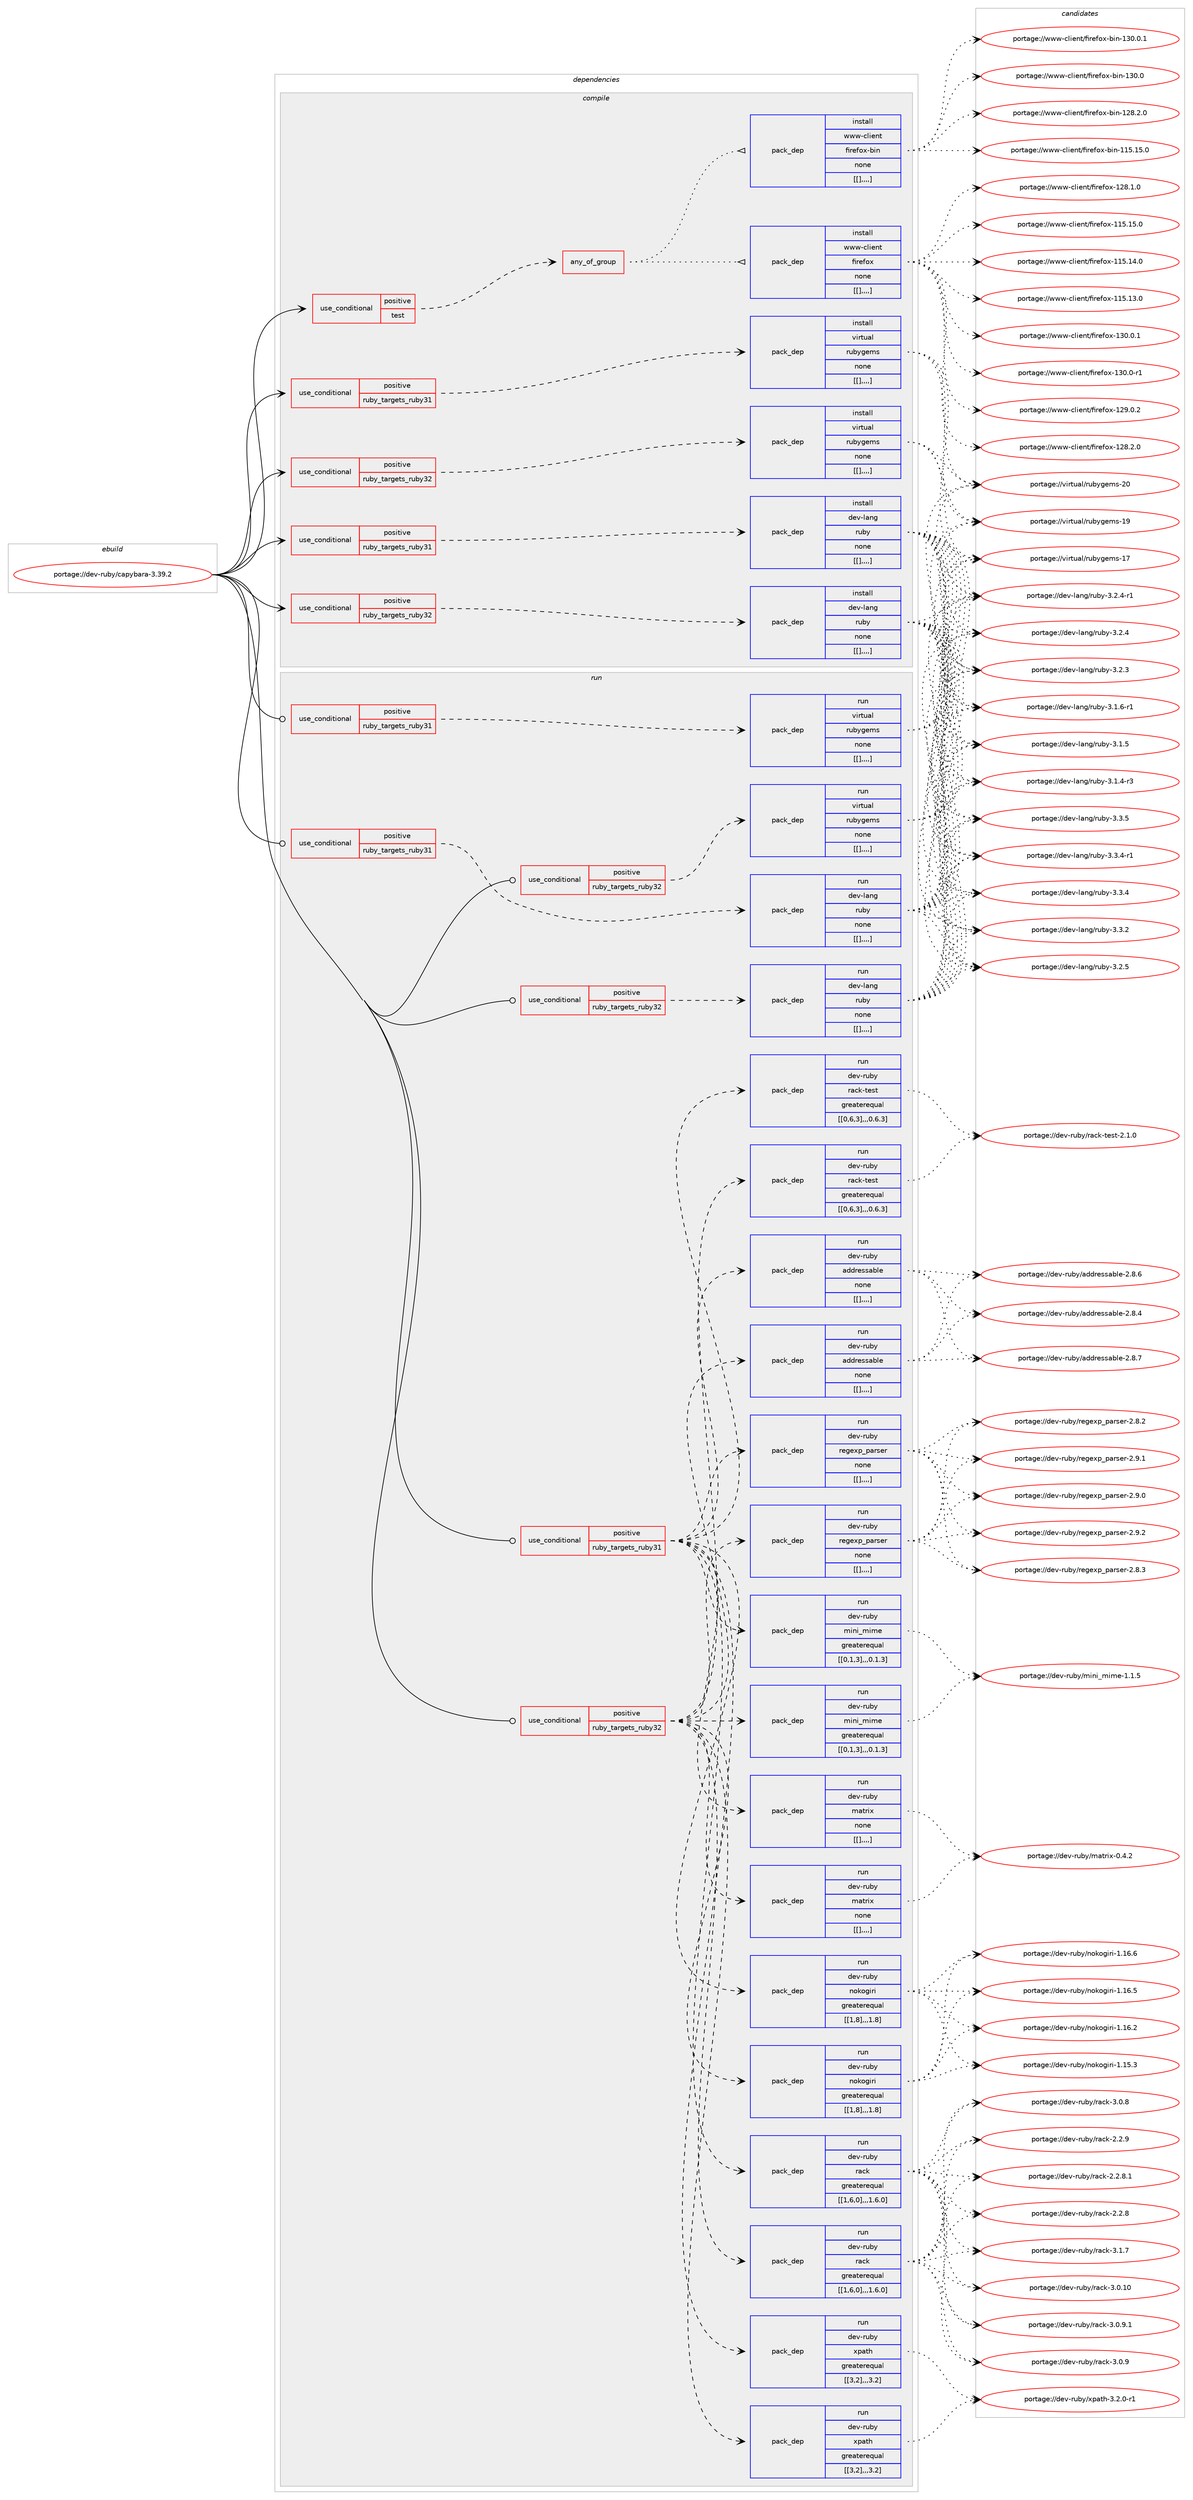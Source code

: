 digraph prolog {

# *************
# Graph options
# *************

newrank=true;
concentrate=true;
compound=true;
graph [rankdir=LR,fontname=Helvetica,fontsize=10,ranksep=1.5];#, ranksep=2.5, nodesep=0.2];
edge  [arrowhead=vee];
node  [fontname=Helvetica,fontsize=10];

# **********
# The ebuild
# **********

subgraph cluster_leftcol {
color=gray;
label=<<i>ebuild</i>>;
id [label="portage://dev-ruby/capybara-3.39.2", color=red, width=4, href="../dev-ruby/capybara-3.39.2.svg"];
}

# ****************
# The dependencies
# ****************

subgraph cluster_midcol {
color=gray;
label=<<i>dependencies</i>>;
subgraph cluster_compile {
fillcolor="#eeeeee";
style=filled;
label=<<i>compile</i>>;
subgraph cond47333 {
dependency182523 [label=<<TABLE BORDER="0" CELLBORDER="1" CELLSPACING="0" CELLPADDING="4"><TR><TD ROWSPAN="3" CELLPADDING="10">use_conditional</TD></TR><TR><TD>positive</TD></TR><TR><TD>ruby_targets_ruby31</TD></TR></TABLE>>, shape=none, color=red];
subgraph pack133908 {
dependency182524 [label=<<TABLE BORDER="0" CELLBORDER="1" CELLSPACING="0" CELLPADDING="4" WIDTH="220"><TR><TD ROWSPAN="6" CELLPADDING="30">pack_dep</TD></TR><TR><TD WIDTH="110">install</TD></TR><TR><TD>dev-lang</TD></TR><TR><TD>ruby</TD></TR><TR><TD>none</TD></TR><TR><TD>[[],,,,]</TD></TR></TABLE>>, shape=none, color=blue];
}
dependency182523:e -> dependency182524:w [weight=20,style="dashed",arrowhead="vee"];
}
id:e -> dependency182523:w [weight=20,style="solid",arrowhead="vee"];
subgraph cond47334 {
dependency182525 [label=<<TABLE BORDER="0" CELLBORDER="1" CELLSPACING="0" CELLPADDING="4"><TR><TD ROWSPAN="3" CELLPADDING="10">use_conditional</TD></TR><TR><TD>positive</TD></TR><TR><TD>ruby_targets_ruby31</TD></TR></TABLE>>, shape=none, color=red];
subgraph pack133909 {
dependency182526 [label=<<TABLE BORDER="0" CELLBORDER="1" CELLSPACING="0" CELLPADDING="4" WIDTH="220"><TR><TD ROWSPAN="6" CELLPADDING="30">pack_dep</TD></TR><TR><TD WIDTH="110">install</TD></TR><TR><TD>virtual</TD></TR><TR><TD>rubygems</TD></TR><TR><TD>none</TD></TR><TR><TD>[[],,,,]</TD></TR></TABLE>>, shape=none, color=blue];
}
dependency182525:e -> dependency182526:w [weight=20,style="dashed",arrowhead="vee"];
}
id:e -> dependency182525:w [weight=20,style="solid",arrowhead="vee"];
subgraph cond47335 {
dependency182527 [label=<<TABLE BORDER="0" CELLBORDER="1" CELLSPACING="0" CELLPADDING="4"><TR><TD ROWSPAN="3" CELLPADDING="10">use_conditional</TD></TR><TR><TD>positive</TD></TR><TR><TD>ruby_targets_ruby32</TD></TR></TABLE>>, shape=none, color=red];
subgraph pack133910 {
dependency182528 [label=<<TABLE BORDER="0" CELLBORDER="1" CELLSPACING="0" CELLPADDING="4" WIDTH="220"><TR><TD ROWSPAN="6" CELLPADDING="30">pack_dep</TD></TR><TR><TD WIDTH="110">install</TD></TR><TR><TD>dev-lang</TD></TR><TR><TD>ruby</TD></TR><TR><TD>none</TD></TR><TR><TD>[[],,,,]</TD></TR></TABLE>>, shape=none, color=blue];
}
dependency182527:e -> dependency182528:w [weight=20,style="dashed",arrowhead="vee"];
}
id:e -> dependency182527:w [weight=20,style="solid",arrowhead="vee"];
subgraph cond47336 {
dependency182529 [label=<<TABLE BORDER="0" CELLBORDER="1" CELLSPACING="0" CELLPADDING="4"><TR><TD ROWSPAN="3" CELLPADDING="10">use_conditional</TD></TR><TR><TD>positive</TD></TR><TR><TD>ruby_targets_ruby32</TD></TR></TABLE>>, shape=none, color=red];
subgraph pack133911 {
dependency182530 [label=<<TABLE BORDER="0" CELLBORDER="1" CELLSPACING="0" CELLPADDING="4" WIDTH="220"><TR><TD ROWSPAN="6" CELLPADDING="30">pack_dep</TD></TR><TR><TD WIDTH="110">install</TD></TR><TR><TD>virtual</TD></TR><TR><TD>rubygems</TD></TR><TR><TD>none</TD></TR><TR><TD>[[],,,,]</TD></TR></TABLE>>, shape=none, color=blue];
}
dependency182529:e -> dependency182530:w [weight=20,style="dashed",arrowhead="vee"];
}
id:e -> dependency182529:w [weight=20,style="solid",arrowhead="vee"];
subgraph cond47337 {
dependency182531 [label=<<TABLE BORDER="0" CELLBORDER="1" CELLSPACING="0" CELLPADDING="4"><TR><TD ROWSPAN="3" CELLPADDING="10">use_conditional</TD></TR><TR><TD>positive</TD></TR><TR><TD>test</TD></TR></TABLE>>, shape=none, color=red];
subgraph any1132 {
dependency182532 [label=<<TABLE BORDER="0" CELLBORDER="1" CELLSPACING="0" CELLPADDING="4"><TR><TD CELLPADDING="10">any_of_group</TD></TR></TABLE>>, shape=none, color=red];subgraph pack133912 {
dependency182533 [label=<<TABLE BORDER="0" CELLBORDER="1" CELLSPACING="0" CELLPADDING="4" WIDTH="220"><TR><TD ROWSPAN="6" CELLPADDING="30">pack_dep</TD></TR><TR><TD WIDTH="110">install</TD></TR><TR><TD>www-client</TD></TR><TR><TD>firefox</TD></TR><TR><TD>none</TD></TR><TR><TD>[[],,,,]</TD></TR></TABLE>>, shape=none, color=blue];
}
dependency182532:e -> dependency182533:w [weight=20,style="dotted",arrowhead="oinv"];
subgraph pack133913 {
dependency182534 [label=<<TABLE BORDER="0" CELLBORDER="1" CELLSPACING="0" CELLPADDING="4" WIDTH="220"><TR><TD ROWSPAN="6" CELLPADDING="30">pack_dep</TD></TR><TR><TD WIDTH="110">install</TD></TR><TR><TD>www-client</TD></TR><TR><TD>firefox-bin</TD></TR><TR><TD>none</TD></TR><TR><TD>[[],,,,]</TD></TR></TABLE>>, shape=none, color=blue];
}
dependency182532:e -> dependency182534:w [weight=20,style="dotted",arrowhead="oinv"];
}
dependency182531:e -> dependency182532:w [weight=20,style="dashed",arrowhead="vee"];
}
id:e -> dependency182531:w [weight=20,style="solid",arrowhead="vee"];
}
subgraph cluster_compileandrun {
fillcolor="#eeeeee";
style=filled;
label=<<i>compile and run</i>>;
}
subgraph cluster_run {
fillcolor="#eeeeee";
style=filled;
label=<<i>run</i>>;
subgraph cond47338 {
dependency182535 [label=<<TABLE BORDER="0" CELLBORDER="1" CELLSPACING="0" CELLPADDING="4"><TR><TD ROWSPAN="3" CELLPADDING="10">use_conditional</TD></TR><TR><TD>positive</TD></TR><TR><TD>ruby_targets_ruby31</TD></TR></TABLE>>, shape=none, color=red];
subgraph pack133914 {
dependency182536 [label=<<TABLE BORDER="0" CELLBORDER="1" CELLSPACING="0" CELLPADDING="4" WIDTH="220"><TR><TD ROWSPAN="6" CELLPADDING="30">pack_dep</TD></TR><TR><TD WIDTH="110">run</TD></TR><TR><TD>dev-lang</TD></TR><TR><TD>ruby</TD></TR><TR><TD>none</TD></TR><TR><TD>[[],,,,]</TD></TR></TABLE>>, shape=none, color=blue];
}
dependency182535:e -> dependency182536:w [weight=20,style="dashed",arrowhead="vee"];
}
id:e -> dependency182535:w [weight=20,style="solid",arrowhead="odot"];
subgraph cond47339 {
dependency182537 [label=<<TABLE BORDER="0" CELLBORDER="1" CELLSPACING="0" CELLPADDING="4"><TR><TD ROWSPAN="3" CELLPADDING="10">use_conditional</TD></TR><TR><TD>positive</TD></TR><TR><TD>ruby_targets_ruby31</TD></TR></TABLE>>, shape=none, color=red];
subgraph pack133915 {
dependency182538 [label=<<TABLE BORDER="0" CELLBORDER="1" CELLSPACING="0" CELLPADDING="4" WIDTH="220"><TR><TD ROWSPAN="6" CELLPADDING="30">pack_dep</TD></TR><TR><TD WIDTH="110">run</TD></TR><TR><TD>dev-ruby</TD></TR><TR><TD>addressable</TD></TR><TR><TD>none</TD></TR><TR><TD>[[],,,,]</TD></TR></TABLE>>, shape=none, color=blue];
}
dependency182537:e -> dependency182538:w [weight=20,style="dashed",arrowhead="vee"];
subgraph pack133916 {
dependency182539 [label=<<TABLE BORDER="0" CELLBORDER="1" CELLSPACING="0" CELLPADDING="4" WIDTH="220"><TR><TD ROWSPAN="6" CELLPADDING="30">pack_dep</TD></TR><TR><TD WIDTH="110">run</TD></TR><TR><TD>dev-ruby</TD></TR><TR><TD>matrix</TD></TR><TR><TD>none</TD></TR><TR><TD>[[],,,,]</TD></TR></TABLE>>, shape=none, color=blue];
}
dependency182537:e -> dependency182539:w [weight=20,style="dashed",arrowhead="vee"];
subgraph pack133917 {
dependency182540 [label=<<TABLE BORDER="0" CELLBORDER="1" CELLSPACING="0" CELLPADDING="4" WIDTH="220"><TR><TD ROWSPAN="6" CELLPADDING="30">pack_dep</TD></TR><TR><TD WIDTH="110">run</TD></TR><TR><TD>dev-ruby</TD></TR><TR><TD>mini_mime</TD></TR><TR><TD>greaterequal</TD></TR><TR><TD>[[0,1,3],,,0.1.3]</TD></TR></TABLE>>, shape=none, color=blue];
}
dependency182537:e -> dependency182540:w [weight=20,style="dashed",arrowhead="vee"];
subgraph pack133918 {
dependency182541 [label=<<TABLE BORDER="0" CELLBORDER="1" CELLSPACING="0" CELLPADDING="4" WIDTH="220"><TR><TD ROWSPAN="6" CELLPADDING="30">pack_dep</TD></TR><TR><TD WIDTH="110">run</TD></TR><TR><TD>dev-ruby</TD></TR><TR><TD>nokogiri</TD></TR><TR><TD>greaterequal</TD></TR><TR><TD>[[1,8],,,1.8]</TD></TR></TABLE>>, shape=none, color=blue];
}
dependency182537:e -> dependency182541:w [weight=20,style="dashed",arrowhead="vee"];
subgraph pack133919 {
dependency182542 [label=<<TABLE BORDER="0" CELLBORDER="1" CELLSPACING="0" CELLPADDING="4" WIDTH="220"><TR><TD ROWSPAN="6" CELLPADDING="30">pack_dep</TD></TR><TR><TD WIDTH="110">run</TD></TR><TR><TD>dev-ruby</TD></TR><TR><TD>rack</TD></TR><TR><TD>greaterequal</TD></TR><TR><TD>[[1,6,0],,,1.6.0]</TD></TR></TABLE>>, shape=none, color=blue];
}
dependency182537:e -> dependency182542:w [weight=20,style="dashed",arrowhead="vee"];
subgraph pack133920 {
dependency182543 [label=<<TABLE BORDER="0" CELLBORDER="1" CELLSPACING="0" CELLPADDING="4" WIDTH="220"><TR><TD ROWSPAN="6" CELLPADDING="30">pack_dep</TD></TR><TR><TD WIDTH="110">run</TD></TR><TR><TD>dev-ruby</TD></TR><TR><TD>rack-test</TD></TR><TR><TD>greaterequal</TD></TR><TR><TD>[[0,6,3],,,0.6.3]</TD></TR></TABLE>>, shape=none, color=blue];
}
dependency182537:e -> dependency182543:w [weight=20,style="dashed",arrowhead="vee"];
subgraph pack133921 {
dependency182544 [label=<<TABLE BORDER="0" CELLBORDER="1" CELLSPACING="0" CELLPADDING="4" WIDTH="220"><TR><TD ROWSPAN="6" CELLPADDING="30">pack_dep</TD></TR><TR><TD WIDTH="110">run</TD></TR><TR><TD>dev-ruby</TD></TR><TR><TD>regexp_parser</TD></TR><TR><TD>none</TD></TR><TR><TD>[[],,,,]</TD></TR></TABLE>>, shape=none, color=blue];
}
dependency182537:e -> dependency182544:w [weight=20,style="dashed",arrowhead="vee"];
subgraph pack133922 {
dependency182545 [label=<<TABLE BORDER="0" CELLBORDER="1" CELLSPACING="0" CELLPADDING="4" WIDTH="220"><TR><TD ROWSPAN="6" CELLPADDING="30">pack_dep</TD></TR><TR><TD WIDTH="110">run</TD></TR><TR><TD>dev-ruby</TD></TR><TR><TD>xpath</TD></TR><TR><TD>greaterequal</TD></TR><TR><TD>[[3,2],,,3.2]</TD></TR></TABLE>>, shape=none, color=blue];
}
dependency182537:e -> dependency182545:w [weight=20,style="dashed",arrowhead="vee"];
}
id:e -> dependency182537:w [weight=20,style="solid",arrowhead="odot"];
subgraph cond47340 {
dependency182546 [label=<<TABLE BORDER="0" CELLBORDER="1" CELLSPACING="0" CELLPADDING="4"><TR><TD ROWSPAN="3" CELLPADDING="10">use_conditional</TD></TR><TR><TD>positive</TD></TR><TR><TD>ruby_targets_ruby31</TD></TR></TABLE>>, shape=none, color=red];
subgraph pack133923 {
dependency182547 [label=<<TABLE BORDER="0" CELLBORDER="1" CELLSPACING="0" CELLPADDING="4" WIDTH="220"><TR><TD ROWSPAN="6" CELLPADDING="30">pack_dep</TD></TR><TR><TD WIDTH="110">run</TD></TR><TR><TD>virtual</TD></TR><TR><TD>rubygems</TD></TR><TR><TD>none</TD></TR><TR><TD>[[],,,,]</TD></TR></TABLE>>, shape=none, color=blue];
}
dependency182546:e -> dependency182547:w [weight=20,style="dashed",arrowhead="vee"];
}
id:e -> dependency182546:w [weight=20,style="solid",arrowhead="odot"];
subgraph cond47341 {
dependency182548 [label=<<TABLE BORDER="0" CELLBORDER="1" CELLSPACING="0" CELLPADDING="4"><TR><TD ROWSPAN="3" CELLPADDING="10">use_conditional</TD></TR><TR><TD>positive</TD></TR><TR><TD>ruby_targets_ruby32</TD></TR></TABLE>>, shape=none, color=red];
subgraph pack133924 {
dependency182549 [label=<<TABLE BORDER="0" CELLBORDER="1" CELLSPACING="0" CELLPADDING="4" WIDTH="220"><TR><TD ROWSPAN="6" CELLPADDING="30">pack_dep</TD></TR><TR><TD WIDTH="110">run</TD></TR><TR><TD>dev-lang</TD></TR><TR><TD>ruby</TD></TR><TR><TD>none</TD></TR><TR><TD>[[],,,,]</TD></TR></TABLE>>, shape=none, color=blue];
}
dependency182548:e -> dependency182549:w [weight=20,style="dashed",arrowhead="vee"];
}
id:e -> dependency182548:w [weight=20,style="solid",arrowhead="odot"];
subgraph cond47342 {
dependency182550 [label=<<TABLE BORDER="0" CELLBORDER="1" CELLSPACING="0" CELLPADDING="4"><TR><TD ROWSPAN="3" CELLPADDING="10">use_conditional</TD></TR><TR><TD>positive</TD></TR><TR><TD>ruby_targets_ruby32</TD></TR></TABLE>>, shape=none, color=red];
subgraph pack133925 {
dependency182551 [label=<<TABLE BORDER="0" CELLBORDER="1" CELLSPACING="0" CELLPADDING="4" WIDTH="220"><TR><TD ROWSPAN="6" CELLPADDING="30">pack_dep</TD></TR><TR><TD WIDTH="110">run</TD></TR><TR><TD>dev-ruby</TD></TR><TR><TD>addressable</TD></TR><TR><TD>none</TD></TR><TR><TD>[[],,,,]</TD></TR></TABLE>>, shape=none, color=blue];
}
dependency182550:e -> dependency182551:w [weight=20,style="dashed",arrowhead="vee"];
subgraph pack133926 {
dependency182552 [label=<<TABLE BORDER="0" CELLBORDER="1" CELLSPACING="0" CELLPADDING="4" WIDTH="220"><TR><TD ROWSPAN="6" CELLPADDING="30">pack_dep</TD></TR><TR><TD WIDTH="110">run</TD></TR><TR><TD>dev-ruby</TD></TR><TR><TD>matrix</TD></TR><TR><TD>none</TD></TR><TR><TD>[[],,,,]</TD></TR></TABLE>>, shape=none, color=blue];
}
dependency182550:e -> dependency182552:w [weight=20,style="dashed",arrowhead="vee"];
subgraph pack133927 {
dependency182553 [label=<<TABLE BORDER="0" CELLBORDER="1" CELLSPACING="0" CELLPADDING="4" WIDTH="220"><TR><TD ROWSPAN="6" CELLPADDING="30">pack_dep</TD></TR><TR><TD WIDTH="110">run</TD></TR><TR><TD>dev-ruby</TD></TR><TR><TD>mini_mime</TD></TR><TR><TD>greaterequal</TD></TR><TR><TD>[[0,1,3],,,0.1.3]</TD></TR></TABLE>>, shape=none, color=blue];
}
dependency182550:e -> dependency182553:w [weight=20,style="dashed",arrowhead="vee"];
subgraph pack133928 {
dependency182554 [label=<<TABLE BORDER="0" CELLBORDER="1" CELLSPACING="0" CELLPADDING="4" WIDTH="220"><TR><TD ROWSPAN="6" CELLPADDING="30">pack_dep</TD></TR><TR><TD WIDTH="110">run</TD></TR><TR><TD>dev-ruby</TD></TR><TR><TD>nokogiri</TD></TR><TR><TD>greaterequal</TD></TR><TR><TD>[[1,8],,,1.8]</TD></TR></TABLE>>, shape=none, color=blue];
}
dependency182550:e -> dependency182554:w [weight=20,style="dashed",arrowhead="vee"];
subgraph pack133929 {
dependency182555 [label=<<TABLE BORDER="0" CELLBORDER="1" CELLSPACING="0" CELLPADDING="4" WIDTH="220"><TR><TD ROWSPAN="6" CELLPADDING="30">pack_dep</TD></TR><TR><TD WIDTH="110">run</TD></TR><TR><TD>dev-ruby</TD></TR><TR><TD>rack</TD></TR><TR><TD>greaterequal</TD></TR><TR><TD>[[1,6,0],,,1.6.0]</TD></TR></TABLE>>, shape=none, color=blue];
}
dependency182550:e -> dependency182555:w [weight=20,style="dashed",arrowhead="vee"];
subgraph pack133930 {
dependency182556 [label=<<TABLE BORDER="0" CELLBORDER="1" CELLSPACING="0" CELLPADDING="4" WIDTH="220"><TR><TD ROWSPAN="6" CELLPADDING="30">pack_dep</TD></TR><TR><TD WIDTH="110">run</TD></TR><TR><TD>dev-ruby</TD></TR><TR><TD>rack-test</TD></TR><TR><TD>greaterequal</TD></TR><TR><TD>[[0,6,3],,,0.6.3]</TD></TR></TABLE>>, shape=none, color=blue];
}
dependency182550:e -> dependency182556:w [weight=20,style="dashed",arrowhead="vee"];
subgraph pack133931 {
dependency182557 [label=<<TABLE BORDER="0" CELLBORDER="1" CELLSPACING="0" CELLPADDING="4" WIDTH="220"><TR><TD ROWSPAN="6" CELLPADDING="30">pack_dep</TD></TR><TR><TD WIDTH="110">run</TD></TR><TR><TD>dev-ruby</TD></TR><TR><TD>regexp_parser</TD></TR><TR><TD>none</TD></TR><TR><TD>[[],,,,]</TD></TR></TABLE>>, shape=none, color=blue];
}
dependency182550:e -> dependency182557:w [weight=20,style="dashed",arrowhead="vee"];
subgraph pack133932 {
dependency182558 [label=<<TABLE BORDER="0" CELLBORDER="1" CELLSPACING="0" CELLPADDING="4" WIDTH="220"><TR><TD ROWSPAN="6" CELLPADDING="30">pack_dep</TD></TR><TR><TD WIDTH="110">run</TD></TR><TR><TD>dev-ruby</TD></TR><TR><TD>xpath</TD></TR><TR><TD>greaterequal</TD></TR><TR><TD>[[3,2],,,3.2]</TD></TR></TABLE>>, shape=none, color=blue];
}
dependency182550:e -> dependency182558:w [weight=20,style="dashed",arrowhead="vee"];
}
id:e -> dependency182550:w [weight=20,style="solid",arrowhead="odot"];
subgraph cond47343 {
dependency182559 [label=<<TABLE BORDER="0" CELLBORDER="1" CELLSPACING="0" CELLPADDING="4"><TR><TD ROWSPAN="3" CELLPADDING="10">use_conditional</TD></TR><TR><TD>positive</TD></TR><TR><TD>ruby_targets_ruby32</TD></TR></TABLE>>, shape=none, color=red];
subgraph pack133933 {
dependency182560 [label=<<TABLE BORDER="0" CELLBORDER="1" CELLSPACING="0" CELLPADDING="4" WIDTH="220"><TR><TD ROWSPAN="6" CELLPADDING="30">pack_dep</TD></TR><TR><TD WIDTH="110">run</TD></TR><TR><TD>virtual</TD></TR><TR><TD>rubygems</TD></TR><TR><TD>none</TD></TR><TR><TD>[[],,,,]</TD></TR></TABLE>>, shape=none, color=blue];
}
dependency182559:e -> dependency182560:w [weight=20,style="dashed",arrowhead="vee"];
}
id:e -> dependency182559:w [weight=20,style="solid",arrowhead="odot"];
}
}

# **************
# The candidates
# **************

subgraph cluster_choices {
rank=same;
color=gray;
label=<<i>candidates</i>>;

subgraph choice133908 {
color=black;
nodesep=1;
choice10010111845108971101034711411798121455146514653 [label="portage://dev-lang/ruby-3.3.5", color=red, width=4,href="../dev-lang/ruby-3.3.5.svg"];
choice100101118451089711010347114117981214551465146524511449 [label="portage://dev-lang/ruby-3.3.4-r1", color=red, width=4,href="../dev-lang/ruby-3.3.4-r1.svg"];
choice10010111845108971101034711411798121455146514652 [label="portage://dev-lang/ruby-3.3.4", color=red, width=4,href="../dev-lang/ruby-3.3.4.svg"];
choice10010111845108971101034711411798121455146514650 [label="portage://dev-lang/ruby-3.3.2", color=red, width=4,href="../dev-lang/ruby-3.3.2.svg"];
choice10010111845108971101034711411798121455146504653 [label="portage://dev-lang/ruby-3.2.5", color=red, width=4,href="../dev-lang/ruby-3.2.5.svg"];
choice100101118451089711010347114117981214551465046524511449 [label="portage://dev-lang/ruby-3.2.4-r1", color=red, width=4,href="../dev-lang/ruby-3.2.4-r1.svg"];
choice10010111845108971101034711411798121455146504652 [label="portage://dev-lang/ruby-3.2.4", color=red, width=4,href="../dev-lang/ruby-3.2.4.svg"];
choice10010111845108971101034711411798121455146504651 [label="portage://dev-lang/ruby-3.2.3", color=red, width=4,href="../dev-lang/ruby-3.2.3.svg"];
choice100101118451089711010347114117981214551464946544511449 [label="portage://dev-lang/ruby-3.1.6-r1", color=red, width=4,href="../dev-lang/ruby-3.1.6-r1.svg"];
choice10010111845108971101034711411798121455146494653 [label="portage://dev-lang/ruby-3.1.5", color=red, width=4,href="../dev-lang/ruby-3.1.5.svg"];
choice100101118451089711010347114117981214551464946524511451 [label="portage://dev-lang/ruby-3.1.4-r3", color=red, width=4,href="../dev-lang/ruby-3.1.4-r3.svg"];
dependency182524:e -> choice10010111845108971101034711411798121455146514653:w [style=dotted,weight="100"];
dependency182524:e -> choice100101118451089711010347114117981214551465146524511449:w [style=dotted,weight="100"];
dependency182524:e -> choice10010111845108971101034711411798121455146514652:w [style=dotted,weight="100"];
dependency182524:e -> choice10010111845108971101034711411798121455146514650:w [style=dotted,weight="100"];
dependency182524:e -> choice10010111845108971101034711411798121455146504653:w [style=dotted,weight="100"];
dependency182524:e -> choice100101118451089711010347114117981214551465046524511449:w [style=dotted,weight="100"];
dependency182524:e -> choice10010111845108971101034711411798121455146504652:w [style=dotted,weight="100"];
dependency182524:e -> choice10010111845108971101034711411798121455146504651:w [style=dotted,weight="100"];
dependency182524:e -> choice100101118451089711010347114117981214551464946544511449:w [style=dotted,weight="100"];
dependency182524:e -> choice10010111845108971101034711411798121455146494653:w [style=dotted,weight="100"];
dependency182524:e -> choice100101118451089711010347114117981214551464946524511451:w [style=dotted,weight="100"];
}
subgraph choice133909 {
color=black;
nodesep=1;
choice118105114116117971084711411798121103101109115455048 [label="portage://virtual/rubygems-20", color=red, width=4,href="../virtual/rubygems-20.svg"];
choice118105114116117971084711411798121103101109115454957 [label="portage://virtual/rubygems-19", color=red, width=4,href="../virtual/rubygems-19.svg"];
choice118105114116117971084711411798121103101109115454955 [label="portage://virtual/rubygems-17", color=red, width=4,href="../virtual/rubygems-17.svg"];
dependency182526:e -> choice118105114116117971084711411798121103101109115455048:w [style=dotted,weight="100"];
dependency182526:e -> choice118105114116117971084711411798121103101109115454957:w [style=dotted,weight="100"];
dependency182526:e -> choice118105114116117971084711411798121103101109115454955:w [style=dotted,weight="100"];
}
subgraph choice133910 {
color=black;
nodesep=1;
choice10010111845108971101034711411798121455146514653 [label="portage://dev-lang/ruby-3.3.5", color=red, width=4,href="../dev-lang/ruby-3.3.5.svg"];
choice100101118451089711010347114117981214551465146524511449 [label="portage://dev-lang/ruby-3.3.4-r1", color=red, width=4,href="../dev-lang/ruby-3.3.4-r1.svg"];
choice10010111845108971101034711411798121455146514652 [label="portage://dev-lang/ruby-3.3.4", color=red, width=4,href="../dev-lang/ruby-3.3.4.svg"];
choice10010111845108971101034711411798121455146514650 [label="portage://dev-lang/ruby-3.3.2", color=red, width=4,href="../dev-lang/ruby-3.3.2.svg"];
choice10010111845108971101034711411798121455146504653 [label="portage://dev-lang/ruby-3.2.5", color=red, width=4,href="../dev-lang/ruby-3.2.5.svg"];
choice100101118451089711010347114117981214551465046524511449 [label="portage://dev-lang/ruby-3.2.4-r1", color=red, width=4,href="../dev-lang/ruby-3.2.4-r1.svg"];
choice10010111845108971101034711411798121455146504652 [label="portage://dev-lang/ruby-3.2.4", color=red, width=4,href="../dev-lang/ruby-3.2.4.svg"];
choice10010111845108971101034711411798121455146504651 [label="portage://dev-lang/ruby-3.2.3", color=red, width=4,href="../dev-lang/ruby-3.2.3.svg"];
choice100101118451089711010347114117981214551464946544511449 [label="portage://dev-lang/ruby-3.1.6-r1", color=red, width=4,href="../dev-lang/ruby-3.1.6-r1.svg"];
choice10010111845108971101034711411798121455146494653 [label="portage://dev-lang/ruby-3.1.5", color=red, width=4,href="../dev-lang/ruby-3.1.5.svg"];
choice100101118451089711010347114117981214551464946524511451 [label="portage://dev-lang/ruby-3.1.4-r3", color=red, width=4,href="../dev-lang/ruby-3.1.4-r3.svg"];
dependency182528:e -> choice10010111845108971101034711411798121455146514653:w [style=dotted,weight="100"];
dependency182528:e -> choice100101118451089711010347114117981214551465146524511449:w [style=dotted,weight="100"];
dependency182528:e -> choice10010111845108971101034711411798121455146514652:w [style=dotted,weight="100"];
dependency182528:e -> choice10010111845108971101034711411798121455146514650:w [style=dotted,weight="100"];
dependency182528:e -> choice10010111845108971101034711411798121455146504653:w [style=dotted,weight="100"];
dependency182528:e -> choice100101118451089711010347114117981214551465046524511449:w [style=dotted,weight="100"];
dependency182528:e -> choice10010111845108971101034711411798121455146504652:w [style=dotted,weight="100"];
dependency182528:e -> choice10010111845108971101034711411798121455146504651:w [style=dotted,weight="100"];
dependency182528:e -> choice100101118451089711010347114117981214551464946544511449:w [style=dotted,weight="100"];
dependency182528:e -> choice10010111845108971101034711411798121455146494653:w [style=dotted,weight="100"];
dependency182528:e -> choice100101118451089711010347114117981214551464946524511451:w [style=dotted,weight="100"];
}
subgraph choice133911 {
color=black;
nodesep=1;
choice118105114116117971084711411798121103101109115455048 [label="portage://virtual/rubygems-20", color=red, width=4,href="../virtual/rubygems-20.svg"];
choice118105114116117971084711411798121103101109115454957 [label="portage://virtual/rubygems-19", color=red, width=4,href="../virtual/rubygems-19.svg"];
choice118105114116117971084711411798121103101109115454955 [label="portage://virtual/rubygems-17", color=red, width=4,href="../virtual/rubygems-17.svg"];
dependency182530:e -> choice118105114116117971084711411798121103101109115455048:w [style=dotted,weight="100"];
dependency182530:e -> choice118105114116117971084711411798121103101109115454957:w [style=dotted,weight="100"];
dependency182530:e -> choice118105114116117971084711411798121103101109115454955:w [style=dotted,weight="100"];
}
subgraph choice133912 {
color=black;
nodesep=1;
choice1191191194599108105101110116471021051141011021111204549514846484649 [label="portage://www-client/firefox-130.0.1", color=red, width=4,href="../www-client/firefox-130.0.1.svg"];
choice1191191194599108105101110116471021051141011021111204549514846484511449 [label="portage://www-client/firefox-130.0-r1", color=red, width=4,href="../www-client/firefox-130.0-r1.svg"];
choice1191191194599108105101110116471021051141011021111204549505746484650 [label="portage://www-client/firefox-129.0.2", color=red, width=4,href="../www-client/firefox-129.0.2.svg"];
choice1191191194599108105101110116471021051141011021111204549505646504648 [label="portage://www-client/firefox-128.2.0", color=red, width=4,href="../www-client/firefox-128.2.0.svg"];
choice1191191194599108105101110116471021051141011021111204549505646494648 [label="portage://www-client/firefox-128.1.0", color=red, width=4,href="../www-client/firefox-128.1.0.svg"];
choice119119119459910810510111011647102105114101102111120454949534649534648 [label="portage://www-client/firefox-115.15.0", color=red, width=4,href="../www-client/firefox-115.15.0.svg"];
choice119119119459910810510111011647102105114101102111120454949534649524648 [label="portage://www-client/firefox-115.14.0", color=red, width=4,href="../www-client/firefox-115.14.0.svg"];
choice119119119459910810510111011647102105114101102111120454949534649514648 [label="portage://www-client/firefox-115.13.0", color=red, width=4,href="../www-client/firefox-115.13.0.svg"];
dependency182533:e -> choice1191191194599108105101110116471021051141011021111204549514846484649:w [style=dotted,weight="100"];
dependency182533:e -> choice1191191194599108105101110116471021051141011021111204549514846484511449:w [style=dotted,weight="100"];
dependency182533:e -> choice1191191194599108105101110116471021051141011021111204549505746484650:w [style=dotted,weight="100"];
dependency182533:e -> choice1191191194599108105101110116471021051141011021111204549505646504648:w [style=dotted,weight="100"];
dependency182533:e -> choice1191191194599108105101110116471021051141011021111204549505646494648:w [style=dotted,weight="100"];
dependency182533:e -> choice119119119459910810510111011647102105114101102111120454949534649534648:w [style=dotted,weight="100"];
dependency182533:e -> choice119119119459910810510111011647102105114101102111120454949534649524648:w [style=dotted,weight="100"];
dependency182533:e -> choice119119119459910810510111011647102105114101102111120454949534649514648:w [style=dotted,weight="100"];
}
subgraph choice133913 {
color=black;
nodesep=1;
choice11911911945991081051011101164710210511410110211112045981051104549514846484649 [label="portage://www-client/firefox-bin-130.0.1", color=red, width=4,href="../www-client/firefox-bin-130.0.1.svg"];
choice1191191194599108105101110116471021051141011021111204598105110454951484648 [label="portage://www-client/firefox-bin-130.0", color=red, width=4,href="../www-client/firefox-bin-130.0.svg"];
choice11911911945991081051011101164710210511410110211112045981051104549505646504648 [label="portage://www-client/firefox-bin-128.2.0", color=red, width=4,href="../www-client/firefox-bin-128.2.0.svg"];
choice1191191194599108105101110116471021051141011021111204598105110454949534649534648 [label="portage://www-client/firefox-bin-115.15.0", color=red, width=4,href="../www-client/firefox-bin-115.15.0.svg"];
dependency182534:e -> choice11911911945991081051011101164710210511410110211112045981051104549514846484649:w [style=dotted,weight="100"];
dependency182534:e -> choice1191191194599108105101110116471021051141011021111204598105110454951484648:w [style=dotted,weight="100"];
dependency182534:e -> choice11911911945991081051011101164710210511410110211112045981051104549505646504648:w [style=dotted,weight="100"];
dependency182534:e -> choice1191191194599108105101110116471021051141011021111204598105110454949534649534648:w [style=dotted,weight="100"];
}
subgraph choice133914 {
color=black;
nodesep=1;
choice10010111845108971101034711411798121455146514653 [label="portage://dev-lang/ruby-3.3.5", color=red, width=4,href="../dev-lang/ruby-3.3.5.svg"];
choice100101118451089711010347114117981214551465146524511449 [label="portage://dev-lang/ruby-3.3.4-r1", color=red, width=4,href="../dev-lang/ruby-3.3.4-r1.svg"];
choice10010111845108971101034711411798121455146514652 [label="portage://dev-lang/ruby-3.3.4", color=red, width=4,href="../dev-lang/ruby-3.3.4.svg"];
choice10010111845108971101034711411798121455146514650 [label="portage://dev-lang/ruby-3.3.2", color=red, width=4,href="../dev-lang/ruby-3.3.2.svg"];
choice10010111845108971101034711411798121455146504653 [label="portage://dev-lang/ruby-3.2.5", color=red, width=4,href="../dev-lang/ruby-3.2.5.svg"];
choice100101118451089711010347114117981214551465046524511449 [label="portage://dev-lang/ruby-3.2.4-r1", color=red, width=4,href="../dev-lang/ruby-3.2.4-r1.svg"];
choice10010111845108971101034711411798121455146504652 [label="portage://dev-lang/ruby-3.2.4", color=red, width=4,href="../dev-lang/ruby-3.2.4.svg"];
choice10010111845108971101034711411798121455146504651 [label="portage://dev-lang/ruby-3.2.3", color=red, width=4,href="../dev-lang/ruby-3.2.3.svg"];
choice100101118451089711010347114117981214551464946544511449 [label="portage://dev-lang/ruby-3.1.6-r1", color=red, width=4,href="../dev-lang/ruby-3.1.6-r1.svg"];
choice10010111845108971101034711411798121455146494653 [label="portage://dev-lang/ruby-3.1.5", color=red, width=4,href="../dev-lang/ruby-3.1.5.svg"];
choice100101118451089711010347114117981214551464946524511451 [label="portage://dev-lang/ruby-3.1.4-r3", color=red, width=4,href="../dev-lang/ruby-3.1.4-r3.svg"];
dependency182536:e -> choice10010111845108971101034711411798121455146514653:w [style=dotted,weight="100"];
dependency182536:e -> choice100101118451089711010347114117981214551465146524511449:w [style=dotted,weight="100"];
dependency182536:e -> choice10010111845108971101034711411798121455146514652:w [style=dotted,weight="100"];
dependency182536:e -> choice10010111845108971101034711411798121455146514650:w [style=dotted,weight="100"];
dependency182536:e -> choice10010111845108971101034711411798121455146504653:w [style=dotted,weight="100"];
dependency182536:e -> choice100101118451089711010347114117981214551465046524511449:w [style=dotted,weight="100"];
dependency182536:e -> choice10010111845108971101034711411798121455146504652:w [style=dotted,weight="100"];
dependency182536:e -> choice10010111845108971101034711411798121455146504651:w [style=dotted,weight="100"];
dependency182536:e -> choice100101118451089711010347114117981214551464946544511449:w [style=dotted,weight="100"];
dependency182536:e -> choice10010111845108971101034711411798121455146494653:w [style=dotted,weight="100"];
dependency182536:e -> choice100101118451089711010347114117981214551464946524511451:w [style=dotted,weight="100"];
}
subgraph choice133915 {
color=black;
nodesep=1;
choice100101118451141179812147971001001141011151159798108101455046564655 [label="portage://dev-ruby/addressable-2.8.7", color=red, width=4,href="../dev-ruby/addressable-2.8.7.svg"];
choice100101118451141179812147971001001141011151159798108101455046564654 [label="portage://dev-ruby/addressable-2.8.6", color=red, width=4,href="../dev-ruby/addressable-2.8.6.svg"];
choice100101118451141179812147971001001141011151159798108101455046564652 [label="portage://dev-ruby/addressable-2.8.4", color=red, width=4,href="../dev-ruby/addressable-2.8.4.svg"];
dependency182538:e -> choice100101118451141179812147971001001141011151159798108101455046564655:w [style=dotted,weight="100"];
dependency182538:e -> choice100101118451141179812147971001001141011151159798108101455046564654:w [style=dotted,weight="100"];
dependency182538:e -> choice100101118451141179812147971001001141011151159798108101455046564652:w [style=dotted,weight="100"];
}
subgraph choice133916 {
color=black;
nodesep=1;
choice10010111845114117981214710997116114105120454846524650 [label="portage://dev-ruby/matrix-0.4.2", color=red, width=4,href="../dev-ruby/matrix-0.4.2.svg"];
dependency182539:e -> choice10010111845114117981214710997116114105120454846524650:w [style=dotted,weight="100"];
}
subgraph choice133917 {
color=black;
nodesep=1;
choice10010111845114117981214710910511010595109105109101454946494653 [label="portage://dev-ruby/mini_mime-1.1.5", color=red, width=4,href="../dev-ruby/mini_mime-1.1.5.svg"];
dependency182540:e -> choice10010111845114117981214710910511010595109105109101454946494653:w [style=dotted,weight="100"];
}
subgraph choice133918 {
color=black;
nodesep=1;
choice10010111845114117981214711011110711110310511410545494649544654 [label="portage://dev-ruby/nokogiri-1.16.6", color=red, width=4,href="../dev-ruby/nokogiri-1.16.6.svg"];
choice10010111845114117981214711011110711110310511410545494649544653 [label="portage://dev-ruby/nokogiri-1.16.5", color=red, width=4,href="../dev-ruby/nokogiri-1.16.5.svg"];
choice10010111845114117981214711011110711110310511410545494649544650 [label="portage://dev-ruby/nokogiri-1.16.2", color=red, width=4,href="../dev-ruby/nokogiri-1.16.2.svg"];
choice10010111845114117981214711011110711110310511410545494649534651 [label="portage://dev-ruby/nokogiri-1.15.3", color=red, width=4,href="../dev-ruby/nokogiri-1.15.3.svg"];
dependency182541:e -> choice10010111845114117981214711011110711110310511410545494649544654:w [style=dotted,weight="100"];
dependency182541:e -> choice10010111845114117981214711011110711110310511410545494649544653:w [style=dotted,weight="100"];
dependency182541:e -> choice10010111845114117981214711011110711110310511410545494649544650:w [style=dotted,weight="100"];
dependency182541:e -> choice10010111845114117981214711011110711110310511410545494649534651:w [style=dotted,weight="100"];
}
subgraph choice133919 {
color=black;
nodesep=1;
choice1001011184511411798121471149799107455146494655 [label="portage://dev-ruby/rack-3.1.7", color=red, width=4,href="../dev-ruby/rack-3.1.7.svg"];
choice100101118451141179812147114979910745514648464948 [label="portage://dev-ruby/rack-3.0.10", color=red, width=4,href="../dev-ruby/rack-3.0.10.svg"];
choice10010111845114117981214711497991074551464846574649 [label="portage://dev-ruby/rack-3.0.9.1", color=red, width=4,href="../dev-ruby/rack-3.0.9.1.svg"];
choice1001011184511411798121471149799107455146484657 [label="portage://dev-ruby/rack-3.0.9", color=red, width=4,href="../dev-ruby/rack-3.0.9.svg"];
choice1001011184511411798121471149799107455146484656 [label="portage://dev-ruby/rack-3.0.8", color=red, width=4,href="../dev-ruby/rack-3.0.8.svg"];
choice1001011184511411798121471149799107455046504657 [label="portage://dev-ruby/rack-2.2.9", color=red, width=4,href="../dev-ruby/rack-2.2.9.svg"];
choice10010111845114117981214711497991074550465046564649 [label="portage://dev-ruby/rack-2.2.8.1", color=red, width=4,href="../dev-ruby/rack-2.2.8.1.svg"];
choice1001011184511411798121471149799107455046504656 [label="portage://dev-ruby/rack-2.2.8", color=red, width=4,href="../dev-ruby/rack-2.2.8.svg"];
dependency182542:e -> choice1001011184511411798121471149799107455146494655:w [style=dotted,weight="100"];
dependency182542:e -> choice100101118451141179812147114979910745514648464948:w [style=dotted,weight="100"];
dependency182542:e -> choice10010111845114117981214711497991074551464846574649:w [style=dotted,weight="100"];
dependency182542:e -> choice1001011184511411798121471149799107455146484657:w [style=dotted,weight="100"];
dependency182542:e -> choice1001011184511411798121471149799107455146484656:w [style=dotted,weight="100"];
dependency182542:e -> choice1001011184511411798121471149799107455046504657:w [style=dotted,weight="100"];
dependency182542:e -> choice10010111845114117981214711497991074550465046564649:w [style=dotted,weight="100"];
dependency182542:e -> choice1001011184511411798121471149799107455046504656:w [style=dotted,weight="100"];
}
subgraph choice133920 {
color=black;
nodesep=1;
choice100101118451141179812147114979910745116101115116455046494648 [label="portage://dev-ruby/rack-test-2.1.0", color=red, width=4,href="../dev-ruby/rack-test-2.1.0.svg"];
dependency182543:e -> choice100101118451141179812147114979910745116101115116455046494648:w [style=dotted,weight="100"];
}
subgraph choice133921 {
color=black;
nodesep=1;
choice1001011184511411798121471141011031011201129511297114115101114455046574650 [label="portage://dev-ruby/regexp_parser-2.9.2", color=red, width=4,href="../dev-ruby/regexp_parser-2.9.2.svg"];
choice1001011184511411798121471141011031011201129511297114115101114455046574649 [label="portage://dev-ruby/regexp_parser-2.9.1", color=red, width=4,href="../dev-ruby/regexp_parser-2.9.1.svg"];
choice1001011184511411798121471141011031011201129511297114115101114455046574648 [label="portage://dev-ruby/regexp_parser-2.9.0", color=red, width=4,href="../dev-ruby/regexp_parser-2.9.0.svg"];
choice1001011184511411798121471141011031011201129511297114115101114455046564651 [label="portage://dev-ruby/regexp_parser-2.8.3", color=red, width=4,href="../dev-ruby/regexp_parser-2.8.3.svg"];
choice1001011184511411798121471141011031011201129511297114115101114455046564650 [label="portage://dev-ruby/regexp_parser-2.8.2", color=red, width=4,href="../dev-ruby/regexp_parser-2.8.2.svg"];
dependency182544:e -> choice1001011184511411798121471141011031011201129511297114115101114455046574650:w [style=dotted,weight="100"];
dependency182544:e -> choice1001011184511411798121471141011031011201129511297114115101114455046574649:w [style=dotted,weight="100"];
dependency182544:e -> choice1001011184511411798121471141011031011201129511297114115101114455046574648:w [style=dotted,weight="100"];
dependency182544:e -> choice1001011184511411798121471141011031011201129511297114115101114455046564651:w [style=dotted,weight="100"];
dependency182544:e -> choice1001011184511411798121471141011031011201129511297114115101114455046564650:w [style=dotted,weight="100"];
}
subgraph choice133922 {
color=black;
nodesep=1;
choice100101118451141179812147120112971161044551465046484511449 [label="portage://dev-ruby/xpath-3.2.0-r1", color=red, width=4,href="../dev-ruby/xpath-3.2.0-r1.svg"];
dependency182545:e -> choice100101118451141179812147120112971161044551465046484511449:w [style=dotted,weight="100"];
}
subgraph choice133923 {
color=black;
nodesep=1;
choice118105114116117971084711411798121103101109115455048 [label="portage://virtual/rubygems-20", color=red, width=4,href="../virtual/rubygems-20.svg"];
choice118105114116117971084711411798121103101109115454957 [label="portage://virtual/rubygems-19", color=red, width=4,href="../virtual/rubygems-19.svg"];
choice118105114116117971084711411798121103101109115454955 [label="portage://virtual/rubygems-17", color=red, width=4,href="../virtual/rubygems-17.svg"];
dependency182547:e -> choice118105114116117971084711411798121103101109115455048:w [style=dotted,weight="100"];
dependency182547:e -> choice118105114116117971084711411798121103101109115454957:w [style=dotted,weight="100"];
dependency182547:e -> choice118105114116117971084711411798121103101109115454955:w [style=dotted,weight="100"];
}
subgraph choice133924 {
color=black;
nodesep=1;
choice10010111845108971101034711411798121455146514653 [label="portage://dev-lang/ruby-3.3.5", color=red, width=4,href="../dev-lang/ruby-3.3.5.svg"];
choice100101118451089711010347114117981214551465146524511449 [label="portage://dev-lang/ruby-3.3.4-r1", color=red, width=4,href="../dev-lang/ruby-3.3.4-r1.svg"];
choice10010111845108971101034711411798121455146514652 [label="portage://dev-lang/ruby-3.3.4", color=red, width=4,href="../dev-lang/ruby-3.3.4.svg"];
choice10010111845108971101034711411798121455146514650 [label="portage://dev-lang/ruby-3.3.2", color=red, width=4,href="../dev-lang/ruby-3.3.2.svg"];
choice10010111845108971101034711411798121455146504653 [label="portage://dev-lang/ruby-3.2.5", color=red, width=4,href="../dev-lang/ruby-3.2.5.svg"];
choice100101118451089711010347114117981214551465046524511449 [label="portage://dev-lang/ruby-3.2.4-r1", color=red, width=4,href="../dev-lang/ruby-3.2.4-r1.svg"];
choice10010111845108971101034711411798121455146504652 [label="portage://dev-lang/ruby-3.2.4", color=red, width=4,href="../dev-lang/ruby-3.2.4.svg"];
choice10010111845108971101034711411798121455146504651 [label="portage://dev-lang/ruby-3.2.3", color=red, width=4,href="../dev-lang/ruby-3.2.3.svg"];
choice100101118451089711010347114117981214551464946544511449 [label="portage://dev-lang/ruby-3.1.6-r1", color=red, width=4,href="../dev-lang/ruby-3.1.6-r1.svg"];
choice10010111845108971101034711411798121455146494653 [label="portage://dev-lang/ruby-3.1.5", color=red, width=4,href="../dev-lang/ruby-3.1.5.svg"];
choice100101118451089711010347114117981214551464946524511451 [label="portage://dev-lang/ruby-3.1.4-r3", color=red, width=4,href="../dev-lang/ruby-3.1.4-r3.svg"];
dependency182549:e -> choice10010111845108971101034711411798121455146514653:w [style=dotted,weight="100"];
dependency182549:e -> choice100101118451089711010347114117981214551465146524511449:w [style=dotted,weight="100"];
dependency182549:e -> choice10010111845108971101034711411798121455146514652:w [style=dotted,weight="100"];
dependency182549:e -> choice10010111845108971101034711411798121455146514650:w [style=dotted,weight="100"];
dependency182549:e -> choice10010111845108971101034711411798121455146504653:w [style=dotted,weight="100"];
dependency182549:e -> choice100101118451089711010347114117981214551465046524511449:w [style=dotted,weight="100"];
dependency182549:e -> choice10010111845108971101034711411798121455146504652:w [style=dotted,weight="100"];
dependency182549:e -> choice10010111845108971101034711411798121455146504651:w [style=dotted,weight="100"];
dependency182549:e -> choice100101118451089711010347114117981214551464946544511449:w [style=dotted,weight="100"];
dependency182549:e -> choice10010111845108971101034711411798121455146494653:w [style=dotted,weight="100"];
dependency182549:e -> choice100101118451089711010347114117981214551464946524511451:w [style=dotted,weight="100"];
}
subgraph choice133925 {
color=black;
nodesep=1;
choice100101118451141179812147971001001141011151159798108101455046564655 [label="portage://dev-ruby/addressable-2.8.7", color=red, width=4,href="../dev-ruby/addressable-2.8.7.svg"];
choice100101118451141179812147971001001141011151159798108101455046564654 [label="portage://dev-ruby/addressable-2.8.6", color=red, width=4,href="../dev-ruby/addressable-2.8.6.svg"];
choice100101118451141179812147971001001141011151159798108101455046564652 [label="portage://dev-ruby/addressable-2.8.4", color=red, width=4,href="../dev-ruby/addressable-2.8.4.svg"];
dependency182551:e -> choice100101118451141179812147971001001141011151159798108101455046564655:w [style=dotted,weight="100"];
dependency182551:e -> choice100101118451141179812147971001001141011151159798108101455046564654:w [style=dotted,weight="100"];
dependency182551:e -> choice100101118451141179812147971001001141011151159798108101455046564652:w [style=dotted,weight="100"];
}
subgraph choice133926 {
color=black;
nodesep=1;
choice10010111845114117981214710997116114105120454846524650 [label="portage://dev-ruby/matrix-0.4.2", color=red, width=4,href="../dev-ruby/matrix-0.4.2.svg"];
dependency182552:e -> choice10010111845114117981214710997116114105120454846524650:w [style=dotted,weight="100"];
}
subgraph choice133927 {
color=black;
nodesep=1;
choice10010111845114117981214710910511010595109105109101454946494653 [label="portage://dev-ruby/mini_mime-1.1.5", color=red, width=4,href="../dev-ruby/mini_mime-1.1.5.svg"];
dependency182553:e -> choice10010111845114117981214710910511010595109105109101454946494653:w [style=dotted,weight="100"];
}
subgraph choice133928 {
color=black;
nodesep=1;
choice10010111845114117981214711011110711110310511410545494649544654 [label="portage://dev-ruby/nokogiri-1.16.6", color=red, width=4,href="../dev-ruby/nokogiri-1.16.6.svg"];
choice10010111845114117981214711011110711110310511410545494649544653 [label="portage://dev-ruby/nokogiri-1.16.5", color=red, width=4,href="../dev-ruby/nokogiri-1.16.5.svg"];
choice10010111845114117981214711011110711110310511410545494649544650 [label="portage://dev-ruby/nokogiri-1.16.2", color=red, width=4,href="../dev-ruby/nokogiri-1.16.2.svg"];
choice10010111845114117981214711011110711110310511410545494649534651 [label="portage://dev-ruby/nokogiri-1.15.3", color=red, width=4,href="../dev-ruby/nokogiri-1.15.3.svg"];
dependency182554:e -> choice10010111845114117981214711011110711110310511410545494649544654:w [style=dotted,weight="100"];
dependency182554:e -> choice10010111845114117981214711011110711110310511410545494649544653:w [style=dotted,weight="100"];
dependency182554:e -> choice10010111845114117981214711011110711110310511410545494649544650:w [style=dotted,weight="100"];
dependency182554:e -> choice10010111845114117981214711011110711110310511410545494649534651:w [style=dotted,weight="100"];
}
subgraph choice133929 {
color=black;
nodesep=1;
choice1001011184511411798121471149799107455146494655 [label="portage://dev-ruby/rack-3.1.7", color=red, width=4,href="../dev-ruby/rack-3.1.7.svg"];
choice100101118451141179812147114979910745514648464948 [label="portage://dev-ruby/rack-3.0.10", color=red, width=4,href="../dev-ruby/rack-3.0.10.svg"];
choice10010111845114117981214711497991074551464846574649 [label="portage://dev-ruby/rack-3.0.9.1", color=red, width=4,href="../dev-ruby/rack-3.0.9.1.svg"];
choice1001011184511411798121471149799107455146484657 [label="portage://dev-ruby/rack-3.0.9", color=red, width=4,href="../dev-ruby/rack-3.0.9.svg"];
choice1001011184511411798121471149799107455146484656 [label="portage://dev-ruby/rack-3.0.8", color=red, width=4,href="../dev-ruby/rack-3.0.8.svg"];
choice1001011184511411798121471149799107455046504657 [label="portage://dev-ruby/rack-2.2.9", color=red, width=4,href="../dev-ruby/rack-2.2.9.svg"];
choice10010111845114117981214711497991074550465046564649 [label="portage://dev-ruby/rack-2.2.8.1", color=red, width=4,href="../dev-ruby/rack-2.2.8.1.svg"];
choice1001011184511411798121471149799107455046504656 [label="portage://dev-ruby/rack-2.2.8", color=red, width=4,href="../dev-ruby/rack-2.2.8.svg"];
dependency182555:e -> choice1001011184511411798121471149799107455146494655:w [style=dotted,weight="100"];
dependency182555:e -> choice100101118451141179812147114979910745514648464948:w [style=dotted,weight="100"];
dependency182555:e -> choice10010111845114117981214711497991074551464846574649:w [style=dotted,weight="100"];
dependency182555:e -> choice1001011184511411798121471149799107455146484657:w [style=dotted,weight="100"];
dependency182555:e -> choice1001011184511411798121471149799107455146484656:w [style=dotted,weight="100"];
dependency182555:e -> choice1001011184511411798121471149799107455046504657:w [style=dotted,weight="100"];
dependency182555:e -> choice10010111845114117981214711497991074550465046564649:w [style=dotted,weight="100"];
dependency182555:e -> choice1001011184511411798121471149799107455046504656:w [style=dotted,weight="100"];
}
subgraph choice133930 {
color=black;
nodesep=1;
choice100101118451141179812147114979910745116101115116455046494648 [label="portage://dev-ruby/rack-test-2.1.0", color=red, width=4,href="../dev-ruby/rack-test-2.1.0.svg"];
dependency182556:e -> choice100101118451141179812147114979910745116101115116455046494648:w [style=dotted,weight="100"];
}
subgraph choice133931 {
color=black;
nodesep=1;
choice1001011184511411798121471141011031011201129511297114115101114455046574650 [label="portage://dev-ruby/regexp_parser-2.9.2", color=red, width=4,href="../dev-ruby/regexp_parser-2.9.2.svg"];
choice1001011184511411798121471141011031011201129511297114115101114455046574649 [label="portage://dev-ruby/regexp_parser-2.9.1", color=red, width=4,href="../dev-ruby/regexp_parser-2.9.1.svg"];
choice1001011184511411798121471141011031011201129511297114115101114455046574648 [label="portage://dev-ruby/regexp_parser-2.9.0", color=red, width=4,href="../dev-ruby/regexp_parser-2.9.0.svg"];
choice1001011184511411798121471141011031011201129511297114115101114455046564651 [label="portage://dev-ruby/regexp_parser-2.8.3", color=red, width=4,href="../dev-ruby/regexp_parser-2.8.3.svg"];
choice1001011184511411798121471141011031011201129511297114115101114455046564650 [label="portage://dev-ruby/regexp_parser-2.8.2", color=red, width=4,href="../dev-ruby/regexp_parser-2.8.2.svg"];
dependency182557:e -> choice1001011184511411798121471141011031011201129511297114115101114455046574650:w [style=dotted,weight="100"];
dependency182557:e -> choice1001011184511411798121471141011031011201129511297114115101114455046574649:w [style=dotted,weight="100"];
dependency182557:e -> choice1001011184511411798121471141011031011201129511297114115101114455046574648:w [style=dotted,weight="100"];
dependency182557:e -> choice1001011184511411798121471141011031011201129511297114115101114455046564651:w [style=dotted,weight="100"];
dependency182557:e -> choice1001011184511411798121471141011031011201129511297114115101114455046564650:w [style=dotted,weight="100"];
}
subgraph choice133932 {
color=black;
nodesep=1;
choice100101118451141179812147120112971161044551465046484511449 [label="portage://dev-ruby/xpath-3.2.0-r1", color=red, width=4,href="../dev-ruby/xpath-3.2.0-r1.svg"];
dependency182558:e -> choice100101118451141179812147120112971161044551465046484511449:w [style=dotted,weight="100"];
}
subgraph choice133933 {
color=black;
nodesep=1;
choice118105114116117971084711411798121103101109115455048 [label="portage://virtual/rubygems-20", color=red, width=4,href="../virtual/rubygems-20.svg"];
choice118105114116117971084711411798121103101109115454957 [label="portage://virtual/rubygems-19", color=red, width=4,href="../virtual/rubygems-19.svg"];
choice118105114116117971084711411798121103101109115454955 [label="portage://virtual/rubygems-17", color=red, width=4,href="../virtual/rubygems-17.svg"];
dependency182560:e -> choice118105114116117971084711411798121103101109115455048:w [style=dotted,weight="100"];
dependency182560:e -> choice118105114116117971084711411798121103101109115454957:w [style=dotted,weight="100"];
dependency182560:e -> choice118105114116117971084711411798121103101109115454955:w [style=dotted,weight="100"];
}
}

}
